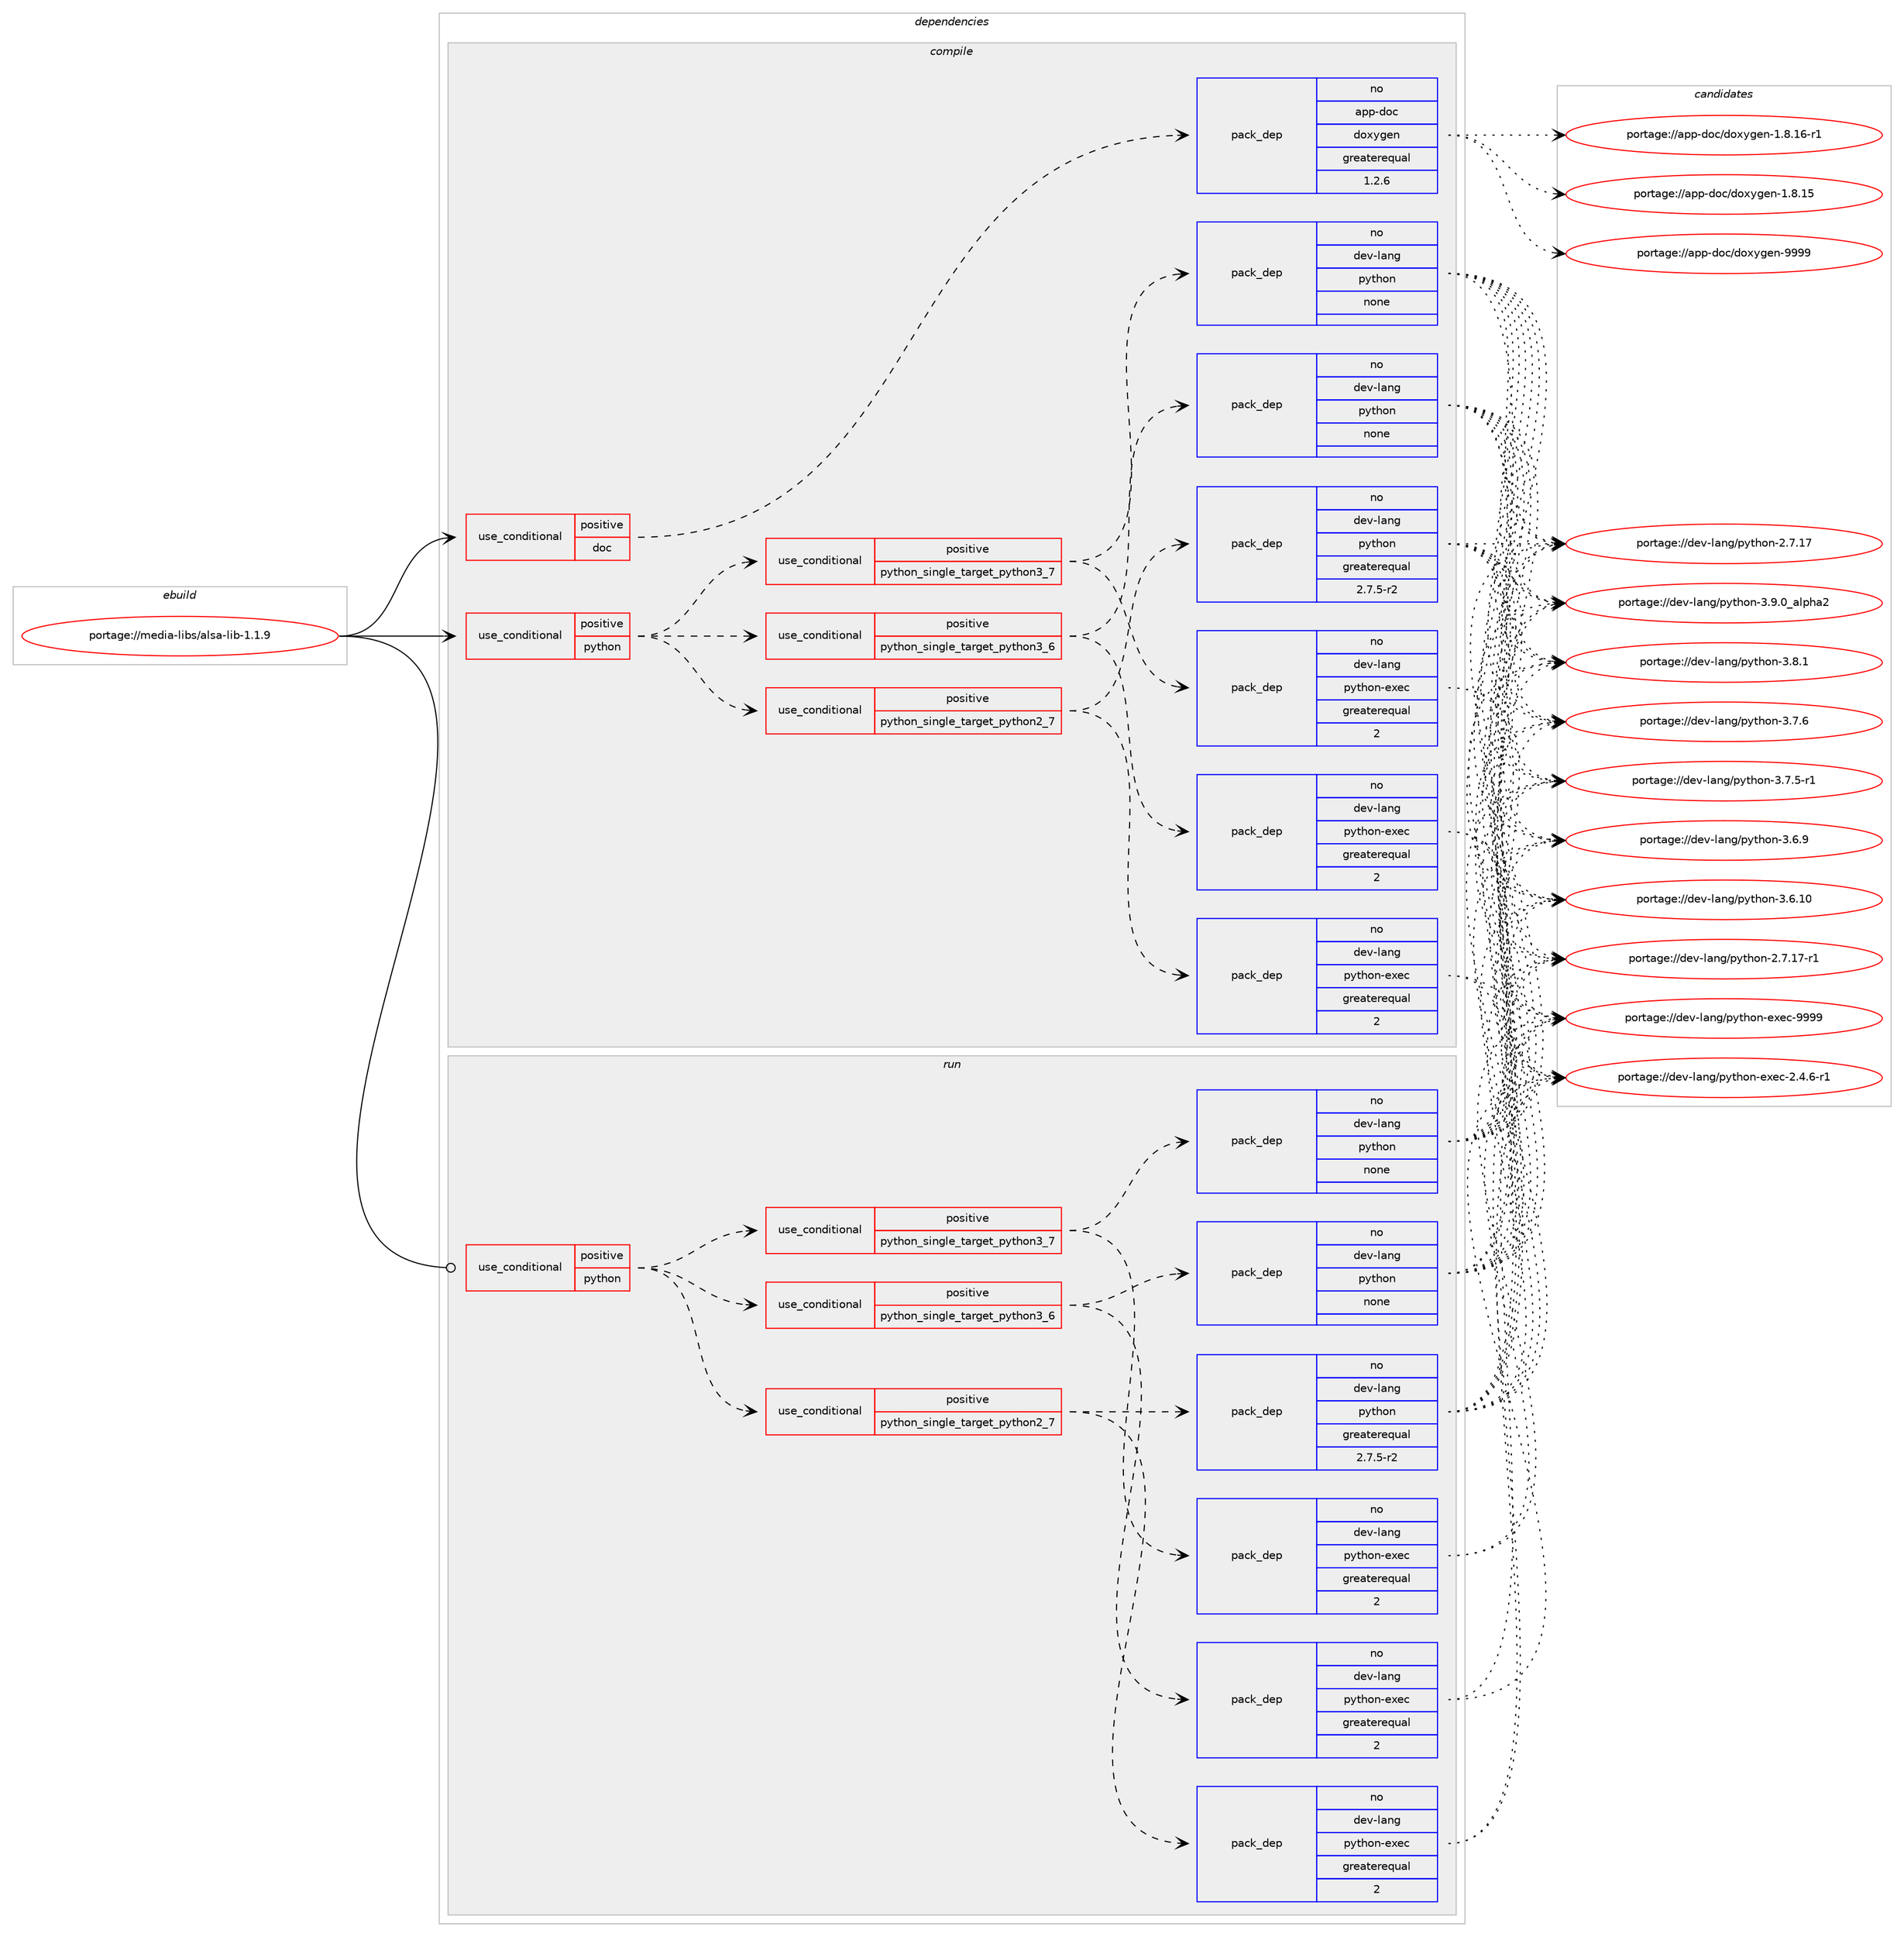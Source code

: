 digraph prolog {

# *************
# Graph options
# *************

newrank=true;
concentrate=true;
compound=true;
graph [rankdir=LR,fontname=Helvetica,fontsize=10,ranksep=1.5];#, ranksep=2.5, nodesep=0.2];
edge  [arrowhead=vee];
node  [fontname=Helvetica,fontsize=10];

# **********
# The ebuild
# **********

subgraph cluster_leftcol {
color=gray;
label=<<i>ebuild</i>>;
id [label="portage://media-libs/alsa-lib-1.1.9", color=red, width=4, href="../media-libs/alsa-lib-1.1.9.svg"];
}

# ****************
# The dependencies
# ****************

subgraph cluster_midcol {
color=gray;
label=<<i>dependencies</i>>;
subgraph cluster_compile {
fillcolor="#eeeeee";
style=filled;
label=<<i>compile</i>>;
subgraph cond49762 {
dependency216458 [label=<<TABLE BORDER="0" CELLBORDER="1" CELLSPACING="0" CELLPADDING="4"><TR><TD ROWSPAN="3" CELLPADDING="10">use_conditional</TD></TR><TR><TD>positive</TD></TR><TR><TD>doc</TD></TR></TABLE>>, shape=none, color=red];
subgraph pack163341 {
dependency216459 [label=<<TABLE BORDER="0" CELLBORDER="1" CELLSPACING="0" CELLPADDING="4" WIDTH="220"><TR><TD ROWSPAN="6" CELLPADDING="30">pack_dep</TD></TR><TR><TD WIDTH="110">no</TD></TR><TR><TD>app-doc</TD></TR><TR><TD>doxygen</TD></TR><TR><TD>greaterequal</TD></TR><TR><TD>1.2.6</TD></TR></TABLE>>, shape=none, color=blue];
}
dependency216458:e -> dependency216459:w [weight=20,style="dashed",arrowhead="vee"];
}
id:e -> dependency216458:w [weight=20,style="solid",arrowhead="vee"];
subgraph cond49763 {
dependency216460 [label=<<TABLE BORDER="0" CELLBORDER="1" CELLSPACING="0" CELLPADDING="4"><TR><TD ROWSPAN="3" CELLPADDING="10">use_conditional</TD></TR><TR><TD>positive</TD></TR><TR><TD>python</TD></TR></TABLE>>, shape=none, color=red];
subgraph cond49764 {
dependency216461 [label=<<TABLE BORDER="0" CELLBORDER="1" CELLSPACING="0" CELLPADDING="4"><TR><TD ROWSPAN="3" CELLPADDING="10">use_conditional</TD></TR><TR><TD>positive</TD></TR><TR><TD>python_single_target_python2_7</TD></TR></TABLE>>, shape=none, color=red];
subgraph pack163342 {
dependency216462 [label=<<TABLE BORDER="0" CELLBORDER="1" CELLSPACING="0" CELLPADDING="4" WIDTH="220"><TR><TD ROWSPAN="6" CELLPADDING="30">pack_dep</TD></TR><TR><TD WIDTH="110">no</TD></TR><TR><TD>dev-lang</TD></TR><TR><TD>python</TD></TR><TR><TD>greaterequal</TD></TR><TR><TD>2.7.5-r2</TD></TR></TABLE>>, shape=none, color=blue];
}
dependency216461:e -> dependency216462:w [weight=20,style="dashed",arrowhead="vee"];
subgraph pack163343 {
dependency216463 [label=<<TABLE BORDER="0" CELLBORDER="1" CELLSPACING="0" CELLPADDING="4" WIDTH="220"><TR><TD ROWSPAN="6" CELLPADDING="30">pack_dep</TD></TR><TR><TD WIDTH="110">no</TD></TR><TR><TD>dev-lang</TD></TR><TR><TD>python-exec</TD></TR><TR><TD>greaterequal</TD></TR><TR><TD>2</TD></TR></TABLE>>, shape=none, color=blue];
}
dependency216461:e -> dependency216463:w [weight=20,style="dashed",arrowhead="vee"];
}
dependency216460:e -> dependency216461:w [weight=20,style="dashed",arrowhead="vee"];
subgraph cond49765 {
dependency216464 [label=<<TABLE BORDER="0" CELLBORDER="1" CELLSPACING="0" CELLPADDING="4"><TR><TD ROWSPAN="3" CELLPADDING="10">use_conditional</TD></TR><TR><TD>positive</TD></TR><TR><TD>python_single_target_python3_6</TD></TR></TABLE>>, shape=none, color=red];
subgraph pack163344 {
dependency216465 [label=<<TABLE BORDER="0" CELLBORDER="1" CELLSPACING="0" CELLPADDING="4" WIDTH="220"><TR><TD ROWSPAN="6" CELLPADDING="30">pack_dep</TD></TR><TR><TD WIDTH="110">no</TD></TR><TR><TD>dev-lang</TD></TR><TR><TD>python</TD></TR><TR><TD>none</TD></TR><TR><TD></TD></TR></TABLE>>, shape=none, color=blue];
}
dependency216464:e -> dependency216465:w [weight=20,style="dashed",arrowhead="vee"];
subgraph pack163345 {
dependency216466 [label=<<TABLE BORDER="0" CELLBORDER="1" CELLSPACING="0" CELLPADDING="4" WIDTH="220"><TR><TD ROWSPAN="6" CELLPADDING="30">pack_dep</TD></TR><TR><TD WIDTH="110">no</TD></TR><TR><TD>dev-lang</TD></TR><TR><TD>python-exec</TD></TR><TR><TD>greaterequal</TD></TR><TR><TD>2</TD></TR></TABLE>>, shape=none, color=blue];
}
dependency216464:e -> dependency216466:w [weight=20,style="dashed",arrowhead="vee"];
}
dependency216460:e -> dependency216464:w [weight=20,style="dashed",arrowhead="vee"];
subgraph cond49766 {
dependency216467 [label=<<TABLE BORDER="0" CELLBORDER="1" CELLSPACING="0" CELLPADDING="4"><TR><TD ROWSPAN="3" CELLPADDING="10">use_conditional</TD></TR><TR><TD>positive</TD></TR><TR><TD>python_single_target_python3_7</TD></TR></TABLE>>, shape=none, color=red];
subgraph pack163346 {
dependency216468 [label=<<TABLE BORDER="0" CELLBORDER="1" CELLSPACING="0" CELLPADDING="4" WIDTH="220"><TR><TD ROWSPAN="6" CELLPADDING="30">pack_dep</TD></TR><TR><TD WIDTH="110">no</TD></TR><TR><TD>dev-lang</TD></TR><TR><TD>python</TD></TR><TR><TD>none</TD></TR><TR><TD></TD></TR></TABLE>>, shape=none, color=blue];
}
dependency216467:e -> dependency216468:w [weight=20,style="dashed",arrowhead="vee"];
subgraph pack163347 {
dependency216469 [label=<<TABLE BORDER="0" CELLBORDER="1" CELLSPACING="0" CELLPADDING="4" WIDTH="220"><TR><TD ROWSPAN="6" CELLPADDING="30">pack_dep</TD></TR><TR><TD WIDTH="110">no</TD></TR><TR><TD>dev-lang</TD></TR><TR><TD>python-exec</TD></TR><TR><TD>greaterequal</TD></TR><TR><TD>2</TD></TR></TABLE>>, shape=none, color=blue];
}
dependency216467:e -> dependency216469:w [weight=20,style="dashed",arrowhead="vee"];
}
dependency216460:e -> dependency216467:w [weight=20,style="dashed",arrowhead="vee"];
}
id:e -> dependency216460:w [weight=20,style="solid",arrowhead="vee"];
}
subgraph cluster_compileandrun {
fillcolor="#eeeeee";
style=filled;
label=<<i>compile and run</i>>;
}
subgraph cluster_run {
fillcolor="#eeeeee";
style=filled;
label=<<i>run</i>>;
subgraph cond49767 {
dependency216470 [label=<<TABLE BORDER="0" CELLBORDER="1" CELLSPACING="0" CELLPADDING="4"><TR><TD ROWSPAN="3" CELLPADDING="10">use_conditional</TD></TR><TR><TD>positive</TD></TR><TR><TD>python</TD></TR></TABLE>>, shape=none, color=red];
subgraph cond49768 {
dependency216471 [label=<<TABLE BORDER="0" CELLBORDER="1" CELLSPACING="0" CELLPADDING="4"><TR><TD ROWSPAN="3" CELLPADDING="10">use_conditional</TD></TR><TR><TD>positive</TD></TR><TR><TD>python_single_target_python2_7</TD></TR></TABLE>>, shape=none, color=red];
subgraph pack163348 {
dependency216472 [label=<<TABLE BORDER="0" CELLBORDER="1" CELLSPACING="0" CELLPADDING="4" WIDTH="220"><TR><TD ROWSPAN="6" CELLPADDING="30">pack_dep</TD></TR><TR><TD WIDTH="110">no</TD></TR><TR><TD>dev-lang</TD></TR><TR><TD>python</TD></TR><TR><TD>greaterequal</TD></TR><TR><TD>2.7.5-r2</TD></TR></TABLE>>, shape=none, color=blue];
}
dependency216471:e -> dependency216472:w [weight=20,style="dashed",arrowhead="vee"];
subgraph pack163349 {
dependency216473 [label=<<TABLE BORDER="0" CELLBORDER="1" CELLSPACING="0" CELLPADDING="4" WIDTH="220"><TR><TD ROWSPAN="6" CELLPADDING="30">pack_dep</TD></TR><TR><TD WIDTH="110">no</TD></TR><TR><TD>dev-lang</TD></TR><TR><TD>python-exec</TD></TR><TR><TD>greaterequal</TD></TR><TR><TD>2</TD></TR></TABLE>>, shape=none, color=blue];
}
dependency216471:e -> dependency216473:w [weight=20,style="dashed",arrowhead="vee"];
}
dependency216470:e -> dependency216471:w [weight=20,style="dashed",arrowhead="vee"];
subgraph cond49769 {
dependency216474 [label=<<TABLE BORDER="0" CELLBORDER="1" CELLSPACING="0" CELLPADDING="4"><TR><TD ROWSPAN="3" CELLPADDING="10">use_conditional</TD></TR><TR><TD>positive</TD></TR><TR><TD>python_single_target_python3_6</TD></TR></TABLE>>, shape=none, color=red];
subgraph pack163350 {
dependency216475 [label=<<TABLE BORDER="0" CELLBORDER="1" CELLSPACING="0" CELLPADDING="4" WIDTH="220"><TR><TD ROWSPAN="6" CELLPADDING="30">pack_dep</TD></TR><TR><TD WIDTH="110">no</TD></TR><TR><TD>dev-lang</TD></TR><TR><TD>python</TD></TR><TR><TD>none</TD></TR><TR><TD></TD></TR></TABLE>>, shape=none, color=blue];
}
dependency216474:e -> dependency216475:w [weight=20,style="dashed",arrowhead="vee"];
subgraph pack163351 {
dependency216476 [label=<<TABLE BORDER="0" CELLBORDER="1" CELLSPACING="0" CELLPADDING="4" WIDTH="220"><TR><TD ROWSPAN="6" CELLPADDING="30">pack_dep</TD></TR><TR><TD WIDTH="110">no</TD></TR><TR><TD>dev-lang</TD></TR><TR><TD>python-exec</TD></TR><TR><TD>greaterequal</TD></TR><TR><TD>2</TD></TR></TABLE>>, shape=none, color=blue];
}
dependency216474:e -> dependency216476:w [weight=20,style="dashed",arrowhead="vee"];
}
dependency216470:e -> dependency216474:w [weight=20,style="dashed",arrowhead="vee"];
subgraph cond49770 {
dependency216477 [label=<<TABLE BORDER="0" CELLBORDER="1" CELLSPACING="0" CELLPADDING="4"><TR><TD ROWSPAN="3" CELLPADDING="10">use_conditional</TD></TR><TR><TD>positive</TD></TR><TR><TD>python_single_target_python3_7</TD></TR></TABLE>>, shape=none, color=red];
subgraph pack163352 {
dependency216478 [label=<<TABLE BORDER="0" CELLBORDER="1" CELLSPACING="0" CELLPADDING="4" WIDTH="220"><TR><TD ROWSPAN="6" CELLPADDING="30">pack_dep</TD></TR><TR><TD WIDTH="110">no</TD></TR><TR><TD>dev-lang</TD></TR><TR><TD>python</TD></TR><TR><TD>none</TD></TR><TR><TD></TD></TR></TABLE>>, shape=none, color=blue];
}
dependency216477:e -> dependency216478:w [weight=20,style="dashed",arrowhead="vee"];
subgraph pack163353 {
dependency216479 [label=<<TABLE BORDER="0" CELLBORDER="1" CELLSPACING="0" CELLPADDING="4" WIDTH="220"><TR><TD ROWSPAN="6" CELLPADDING="30">pack_dep</TD></TR><TR><TD WIDTH="110">no</TD></TR><TR><TD>dev-lang</TD></TR><TR><TD>python-exec</TD></TR><TR><TD>greaterequal</TD></TR><TR><TD>2</TD></TR></TABLE>>, shape=none, color=blue];
}
dependency216477:e -> dependency216479:w [weight=20,style="dashed",arrowhead="vee"];
}
dependency216470:e -> dependency216477:w [weight=20,style="dashed",arrowhead="vee"];
}
id:e -> dependency216470:w [weight=20,style="solid",arrowhead="odot"];
}
}

# **************
# The candidates
# **************

subgraph cluster_choices {
rank=same;
color=gray;
label=<<i>candidates</i>>;

subgraph choice163341 {
color=black;
nodesep=1;
choice971121124510011199471001111201211031011104557575757 [label="portage://app-doc/doxygen-9999", color=red, width=4,href="../app-doc/doxygen-9999.svg"];
choice97112112451001119947100111120121103101110454946564649544511449 [label="portage://app-doc/doxygen-1.8.16-r1", color=red, width=4,href="../app-doc/doxygen-1.8.16-r1.svg"];
choice9711211245100111994710011112012110310111045494656464953 [label="portage://app-doc/doxygen-1.8.15", color=red, width=4,href="../app-doc/doxygen-1.8.15.svg"];
dependency216459:e -> choice971121124510011199471001111201211031011104557575757:w [style=dotted,weight="100"];
dependency216459:e -> choice97112112451001119947100111120121103101110454946564649544511449:w [style=dotted,weight="100"];
dependency216459:e -> choice9711211245100111994710011112012110310111045494656464953:w [style=dotted,weight="100"];
}
subgraph choice163342 {
color=black;
nodesep=1;
choice10010111845108971101034711212111610411111045514657464895971081121049750 [label="portage://dev-lang/python-3.9.0_alpha2", color=red, width=4,href="../dev-lang/python-3.9.0_alpha2.svg"];
choice100101118451089711010347112121116104111110455146564649 [label="portage://dev-lang/python-3.8.1", color=red, width=4,href="../dev-lang/python-3.8.1.svg"];
choice100101118451089711010347112121116104111110455146554654 [label="portage://dev-lang/python-3.7.6", color=red, width=4,href="../dev-lang/python-3.7.6.svg"];
choice1001011184510897110103471121211161041111104551465546534511449 [label="portage://dev-lang/python-3.7.5-r1", color=red, width=4,href="../dev-lang/python-3.7.5-r1.svg"];
choice100101118451089711010347112121116104111110455146544657 [label="portage://dev-lang/python-3.6.9", color=red, width=4,href="../dev-lang/python-3.6.9.svg"];
choice10010111845108971101034711212111610411111045514654464948 [label="portage://dev-lang/python-3.6.10", color=red, width=4,href="../dev-lang/python-3.6.10.svg"];
choice100101118451089711010347112121116104111110455046554649554511449 [label="portage://dev-lang/python-2.7.17-r1", color=red, width=4,href="../dev-lang/python-2.7.17-r1.svg"];
choice10010111845108971101034711212111610411111045504655464955 [label="portage://dev-lang/python-2.7.17", color=red, width=4,href="../dev-lang/python-2.7.17.svg"];
dependency216462:e -> choice10010111845108971101034711212111610411111045514657464895971081121049750:w [style=dotted,weight="100"];
dependency216462:e -> choice100101118451089711010347112121116104111110455146564649:w [style=dotted,weight="100"];
dependency216462:e -> choice100101118451089711010347112121116104111110455146554654:w [style=dotted,weight="100"];
dependency216462:e -> choice1001011184510897110103471121211161041111104551465546534511449:w [style=dotted,weight="100"];
dependency216462:e -> choice100101118451089711010347112121116104111110455146544657:w [style=dotted,weight="100"];
dependency216462:e -> choice10010111845108971101034711212111610411111045514654464948:w [style=dotted,weight="100"];
dependency216462:e -> choice100101118451089711010347112121116104111110455046554649554511449:w [style=dotted,weight="100"];
dependency216462:e -> choice10010111845108971101034711212111610411111045504655464955:w [style=dotted,weight="100"];
}
subgraph choice163343 {
color=black;
nodesep=1;
choice10010111845108971101034711212111610411111045101120101994557575757 [label="portage://dev-lang/python-exec-9999", color=red, width=4,href="../dev-lang/python-exec-9999.svg"];
choice10010111845108971101034711212111610411111045101120101994550465246544511449 [label="portage://dev-lang/python-exec-2.4.6-r1", color=red, width=4,href="../dev-lang/python-exec-2.4.6-r1.svg"];
dependency216463:e -> choice10010111845108971101034711212111610411111045101120101994557575757:w [style=dotted,weight="100"];
dependency216463:e -> choice10010111845108971101034711212111610411111045101120101994550465246544511449:w [style=dotted,weight="100"];
}
subgraph choice163344 {
color=black;
nodesep=1;
choice10010111845108971101034711212111610411111045514657464895971081121049750 [label="portage://dev-lang/python-3.9.0_alpha2", color=red, width=4,href="../dev-lang/python-3.9.0_alpha2.svg"];
choice100101118451089711010347112121116104111110455146564649 [label="portage://dev-lang/python-3.8.1", color=red, width=4,href="../dev-lang/python-3.8.1.svg"];
choice100101118451089711010347112121116104111110455146554654 [label="portage://dev-lang/python-3.7.6", color=red, width=4,href="../dev-lang/python-3.7.6.svg"];
choice1001011184510897110103471121211161041111104551465546534511449 [label="portage://dev-lang/python-3.7.5-r1", color=red, width=4,href="../dev-lang/python-3.7.5-r1.svg"];
choice100101118451089711010347112121116104111110455146544657 [label="portage://dev-lang/python-3.6.9", color=red, width=4,href="../dev-lang/python-3.6.9.svg"];
choice10010111845108971101034711212111610411111045514654464948 [label="portage://dev-lang/python-3.6.10", color=red, width=4,href="../dev-lang/python-3.6.10.svg"];
choice100101118451089711010347112121116104111110455046554649554511449 [label="portage://dev-lang/python-2.7.17-r1", color=red, width=4,href="../dev-lang/python-2.7.17-r1.svg"];
choice10010111845108971101034711212111610411111045504655464955 [label="portage://dev-lang/python-2.7.17", color=red, width=4,href="../dev-lang/python-2.7.17.svg"];
dependency216465:e -> choice10010111845108971101034711212111610411111045514657464895971081121049750:w [style=dotted,weight="100"];
dependency216465:e -> choice100101118451089711010347112121116104111110455146564649:w [style=dotted,weight="100"];
dependency216465:e -> choice100101118451089711010347112121116104111110455146554654:w [style=dotted,weight="100"];
dependency216465:e -> choice1001011184510897110103471121211161041111104551465546534511449:w [style=dotted,weight="100"];
dependency216465:e -> choice100101118451089711010347112121116104111110455146544657:w [style=dotted,weight="100"];
dependency216465:e -> choice10010111845108971101034711212111610411111045514654464948:w [style=dotted,weight="100"];
dependency216465:e -> choice100101118451089711010347112121116104111110455046554649554511449:w [style=dotted,weight="100"];
dependency216465:e -> choice10010111845108971101034711212111610411111045504655464955:w [style=dotted,weight="100"];
}
subgraph choice163345 {
color=black;
nodesep=1;
choice10010111845108971101034711212111610411111045101120101994557575757 [label="portage://dev-lang/python-exec-9999", color=red, width=4,href="../dev-lang/python-exec-9999.svg"];
choice10010111845108971101034711212111610411111045101120101994550465246544511449 [label="portage://dev-lang/python-exec-2.4.6-r1", color=red, width=4,href="../dev-lang/python-exec-2.4.6-r1.svg"];
dependency216466:e -> choice10010111845108971101034711212111610411111045101120101994557575757:w [style=dotted,weight="100"];
dependency216466:e -> choice10010111845108971101034711212111610411111045101120101994550465246544511449:w [style=dotted,weight="100"];
}
subgraph choice163346 {
color=black;
nodesep=1;
choice10010111845108971101034711212111610411111045514657464895971081121049750 [label="portage://dev-lang/python-3.9.0_alpha2", color=red, width=4,href="../dev-lang/python-3.9.0_alpha2.svg"];
choice100101118451089711010347112121116104111110455146564649 [label="portage://dev-lang/python-3.8.1", color=red, width=4,href="../dev-lang/python-3.8.1.svg"];
choice100101118451089711010347112121116104111110455146554654 [label="portage://dev-lang/python-3.7.6", color=red, width=4,href="../dev-lang/python-3.7.6.svg"];
choice1001011184510897110103471121211161041111104551465546534511449 [label="portage://dev-lang/python-3.7.5-r1", color=red, width=4,href="../dev-lang/python-3.7.5-r1.svg"];
choice100101118451089711010347112121116104111110455146544657 [label="portage://dev-lang/python-3.6.9", color=red, width=4,href="../dev-lang/python-3.6.9.svg"];
choice10010111845108971101034711212111610411111045514654464948 [label="portage://dev-lang/python-3.6.10", color=red, width=4,href="../dev-lang/python-3.6.10.svg"];
choice100101118451089711010347112121116104111110455046554649554511449 [label="portage://dev-lang/python-2.7.17-r1", color=red, width=4,href="../dev-lang/python-2.7.17-r1.svg"];
choice10010111845108971101034711212111610411111045504655464955 [label="portage://dev-lang/python-2.7.17", color=red, width=4,href="../dev-lang/python-2.7.17.svg"];
dependency216468:e -> choice10010111845108971101034711212111610411111045514657464895971081121049750:w [style=dotted,weight="100"];
dependency216468:e -> choice100101118451089711010347112121116104111110455146564649:w [style=dotted,weight="100"];
dependency216468:e -> choice100101118451089711010347112121116104111110455146554654:w [style=dotted,weight="100"];
dependency216468:e -> choice1001011184510897110103471121211161041111104551465546534511449:w [style=dotted,weight="100"];
dependency216468:e -> choice100101118451089711010347112121116104111110455146544657:w [style=dotted,weight="100"];
dependency216468:e -> choice10010111845108971101034711212111610411111045514654464948:w [style=dotted,weight="100"];
dependency216468:e -> choice100101118451089711010347112121116104111110455046554649554511449:w [style=dotted,weight="100"];
dependency216468:e -> choice10010111845108971101034711212111610411111045504655464955:w [style=dotted,weight="100"];
}
subgraph choice163347 {
color=black;
nodesep=1;
choice10010111845108971101034711212111610411111045101120101994557575757 [label="portage://dev-lang/python-exec-9999", color=red, width=4,href="../dev-lang/python-exec-9999.svg"];
choice10010111845108971101034711212111610411111045101120101994550465246544511449 [label="portage://dev-lang/python-exec-2.4.6-r1", color=red, width=4,href="../dev-lang/python-exec-2.4.6-r1.svg"];
dependency216469:e -> choice10010111845108971101034711212111610411111045101120101994557575757:w [style=dotted,weight="100"];
dependency216469:e -> choice10010111845108971101034711212111610411111045101120101994550465246544511449:w [style=dotted,weight="100"];
}
subgraph choice163348 {
color=black;
nodesep=1;
choice10010111845108971101034711212111610411111045514657464895971081121049750 [label="portage://dev-lang/python-3.9.0_alpha2", color=red, width=4,href="../dev-lang/python-3.9.0_alpha2.svg"];
choice100101118451089711010347112121116104111110455146564649 [label="portage://dev-lang/python-3.8.1", color=red, width=4,href="../dev-lang/python-3.8.1.svg"];
choice100101118451089711010347112121116104111110455146554654 [label="portage://dev-lang/python-3.7.6", color=red, width=4,href="../dev-lang/python-3.7.6.svg"];
choice1001011184510897110103471121211161041111104551465546534511449 [label="portage://dev-lang/python-3.7.5-r1", color=red, width=4,href="../dev-lang/python-3.7.5-r1.svg"];
choice100101118451089711010347112121116104111110455146544657 [label="portage://dev-lang/python-3.6.9", color=red, width=4,href="../dev-lang/python-3.6.9.svg"];
choice10010111845108971101034711212111610411111045514654464948 [label="portage://dev-lang/python-3.6.10", color=red, width=4,href="../dev-lang/python-3.6.10.svg"];
choice100101118451089711010347112121116104111110455046554649554511449 [label="portage://dev-lang/python-2.7.17-r1", color=red, width=4,href="../dev-lang/python-2.7.17-r1.svg"];
choice10010111845108971101034711212111610411111045504655464955 [label="portage://dev-lang/python-2.7.17", color=red, width=4,href="../dev-lang/python-2.7.17.svg"];
dependency216472:e -> choice10010111845108971101034711212111610411111045514657464895971081121049750:w [style=dotted,weight="100"];
dependency216472:e -> choice100101118451089711010347112121116104111110455146564649:w [style=dotted,weight="100"];
dependency216472:e -> choice100101118451089711010347112121116104111110455146554654:w [style=dotted,weight="100"];
dependency216472:e -> choice1001011184510897110103471121211161041111104551465546534511449:w [style=dotted,weight="100"];
dependency216472:e -> choice100101118451089711010347112121116104111110455146544657:w [style=dotted,weight="100"];
dependency216472:e -> choice10010111845108971101034711212111610411111045514654464948:w [style=dotted,weight="100"];
dependency216472:e -> choice100101118451089711010347112121116104111110455046554649554511449:w [style=dotted,weight="100"];
dependency216472:e -> choice10010111845108971101034711212111610411111045504655464955:w [style=dotted,weight="100"];
}
subgraph choice163349 {
color=black;
nodesep=1;
choice10010111845108971101034711212111610411111045101120101994557575757 [label="portage://dev-lang/python-exec-9999", color=red, width=4,href="../dev-lang/python-exec-9999.svg"];
choice10010111845108971101034711212111610411111045101120101994550465246544511449 [label="portage://dev-lang/python-exec-2.4.6-r1", color=red, width=4,href="../dev-lang/python-exec-2.4.6-r1.svg"];
dependency216473:e -> choice10010111845108971101034711212111610411111045101120101994557575757:w [style=dotted,weight="100"];
dependency216473:e -> choice10010111845108971101034711212111610411111045101120101994550465246544511449:w [style=dotted,weight="100"];
}
subgraph choice163350 {
color=black;
nodesep=1;
choice10010111845108971101034711212111610411111045514657464895971081121049750 [label="portage://dev-lang/python-3.9.0_alpha2", color=red, width=4,href="../dev-lang/python-3.9.0_alpha2.svg"];
choice100101118451089711010347112121116104111110455146564649 [label="portage://dev-lang/python-3.8.1", color=red, width=4,href="../dev-lang/python-3.8.1.svg"];
choice100101118451089711010347112121116104111110455146554654 [label="portage://dev-lang/python-3.7.6", color=red, width=4,href="../dev-lang/python-3.7.6.svg"];
choice1001011184510897110103471121211161041111104551465546534511449 [label="portage://dev-lang/python-3.7.5-r1", color=red, width=4,href="../dev-lang/python-3.7.5-r1.svg"];
choice100101118451089711010347112121116104111110455146544657 [label="portage://dev-lang/python-3.6.9", color=red, width=4,href="../dev-lang/python-3.6.9.svg"];
choice10010111845108971101034711212111610411111045514654464948 [label="portage://dev-lang/python-3.6.10", color=red, width=4,href="../dev-lang/python-3.6.10.svg"];
choice100101118451089711010347112121116104111110455046554649554511449 [label="portage://dev-lang/python-2.7.17-r1", color=red, width=4,href="../dev-lang/python-2.7.17-r1.svg"];
choice10010111845108971101034711212111610411111045504655464955 [label="portage://dev-lang/python-2.7.17", color=red, width=4,href="../dev-lang/python-2.7.17.svg"];
dependency216475:e -> choice10010111845108971101034711212111610411111045514657464895971081121049750:w [style=dotted,weight="100"];
dependency216475:e -> choice100101118451089711010347112121116104111110455146564649:w [style=dotted,weight="100"];
dependency216475:e -> choice100101118451089711010347112121116104111110455146554654:w [style=dotted,weight="100"];
dependency216475:e -> choice1001011184510897110103471121211161041111104551465546534511449:w [style=dotted,weight="100"];
dependency216475:e -> choice100101118451089711010347112121116104111110455146544657:w [style=dotted,weight="100"];
dependency216475:e -> choice10010111845108971101034711212111610411111045514654464948:w [style=dotted,weight="100"];
dependency216475:e -> choice100101118451089711010347112121116104111110455046554649554511449:w [style=dotted,weight="100"];
dependency216475:e -> choice10010111845108971101034711212111610411111045504655464955:w [style=dotted,weight="100"];
}
subgraph choice163351 {
color=black;
nodesep=1;
choice10010111845108971101034711212111610411111045101120101994557575757 [label="portage://dev-lang/python-exec-9999", color=red, width=4,href="../dev-lang/python-exec-9999.svg"];
choice10010111845108971101034711212111610411111045101120101994550465246544511449 [label="portage://dev-lang/python-exec-2.4.6-r1", color=red, width=4,href="../dev-lang/python-exec-2.4.6-r1.svg"];
dependency216476:e -> choice10010111845108971101034711212111610411111045101120101994557575757:w [style=dotted,weight="100"];
dependency216476:e -> choice10010111845108971101034711212111610411111045101120101994550465246544511449:w [style=dotted,weight="100"];
}
subgraph choice163352 {
color=black;
nodesep=1;
choice10010111845108971101034711212111610411111045514657464895971081121049750 [label="portage://dev-lang/python-3.9.0_alpha2", color=red, width=4,href="../dev-lang/python-3.9.0_alpha2.svg"];
choice100101118451089711010347112121116104111110455146564649 [label="portage://dev-lang/python-3.8.1", color=red, width=4,href="../dev-lang/python-3.8.1.svg"];
choice100101118451089711010347112121116104111110455146554654 [label="portage://dev-lang/python-3.7.6", color=red, width=4,href="../dev-lang/python-3.7.6.svg"];
choice1001011184510897110103471121211161041111104551465546534511449 [label="portage://dev-lang/python-3.7.5-r1", color=red, width=4,href="../dev-lang/python-3.7.5-r1.svg"];
choice100101118451089711010347112121116104111110455146544657 [label="portage://dev-lang/python-3.6.9", color=red, width=4,href="../dev-lang/python-3.6.9.svg"];
choice10010111845108971101034711212111610411111045514654464948 [label="portage://dev-lang/python-3.6.10", color=red, width=4,href="../dev-lang/python-3.6.10.svg"];
choice100101118451089711010347112121116104111110455046554649554511449 [label="portage://dev-lang/python-2.7.17-r1", color=red, width=4,href="../dev-lang/python-2.7.17-r1.svg"];
choice10010111845108971101034711212111610411111045504655464955 [label="portage://dev-lang/python-2.7.17", color=red, width=4,href="../dev-lang/python-2.7.17.svg"];
dependency216478:e -> choice10010111845108971101034711212111610411111045514657464895971081121049750:w [style=dotted,weight="100"];
dependency216478:e -> choice100101118451089711010347112121116104111110455146564649:w [style=dotted,weight="100"];
dependency216478:e -> choice100101118451089711010347112121116104111110455146554654:w [style=dotted,weight="100"];
dependency216478:e -> choice1001011184510897110103471121211161041111104551465546534511449:w [style=dotted,weight="100"];
dependency216478:e -> choice100101118451089711010347112121116104111110455146544657:w [style=dotted,weight="100"];
dependency216478:e -> choice10010111845108971101034711212111610411111045514654464948:w [style=dotted,weight="100"];
dependency216478:e -> choice100101118451089711010347112121116104111110455046554649554511449:w [style=dotted,weight="100"];
dependency216478:e -> choice10010111845108971101034711212111610411111045504655464955:w [style=dotted,weight="100"];
}
subgraph choice163353 {
color=black;
nodesep=1;
choice10010111845108971101034711212111610411111045101120101994557575757 [label="portage://dev-lang/python-exec-9999", color=red, width=4,href="../dev-lang/python-exec-9999.svg"];
choice10010111845108971101034711212111610411111045101120101994550465246544511449 [label="portage://dev-lang/python-exec-2.4.6-r1", color=red, width=4,href="../dev-lang/python-exec-2.4.6-r1.svg"];
dependency216479:e -> choice10010111845108971101034711212111610411111045101120101994557575757:w [style=dotted,weight="100"];
dependency216479:e -> choice10010111845108971101034711212111610411111045101120101994550465246544511449:w [style=dotted,weight="100"];
}
}

}
